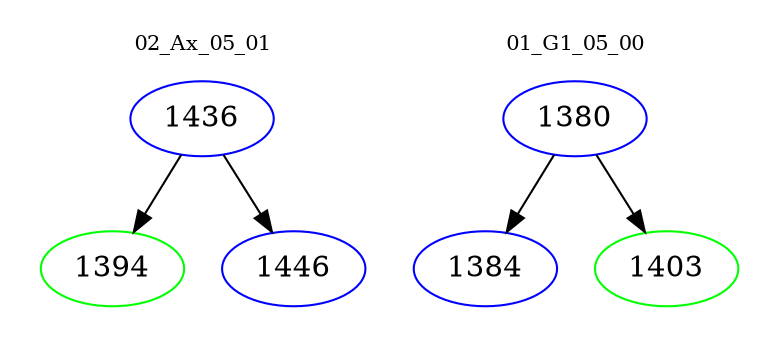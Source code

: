 digraph{
subgraph cluster_0 {
color = white
label = "02_Ax_05_01";
fontsize=10;
T0_1436 [label="1436", color="blue"]
T0_1436 -> T0_1394 [color="black"]
T0_1394 [label="1394", color="green"]
T0_1436 -> T0_1446 [color="black"]
T0_1446 [label="1446", color="blue"]
}
subgraph cluster_1 {
color = white
label = "01_G1_05_00";
fontsize=10;
T1_1380 [label="1380", color="blue"]
T1_1380 -> T1_1384 [color="black"]
T1_1384 [label="1384", color="blue"]
T1_1380 -> T1_1403 [color="black"]
T1_1403 [label="1403", color="green"]
}
}
